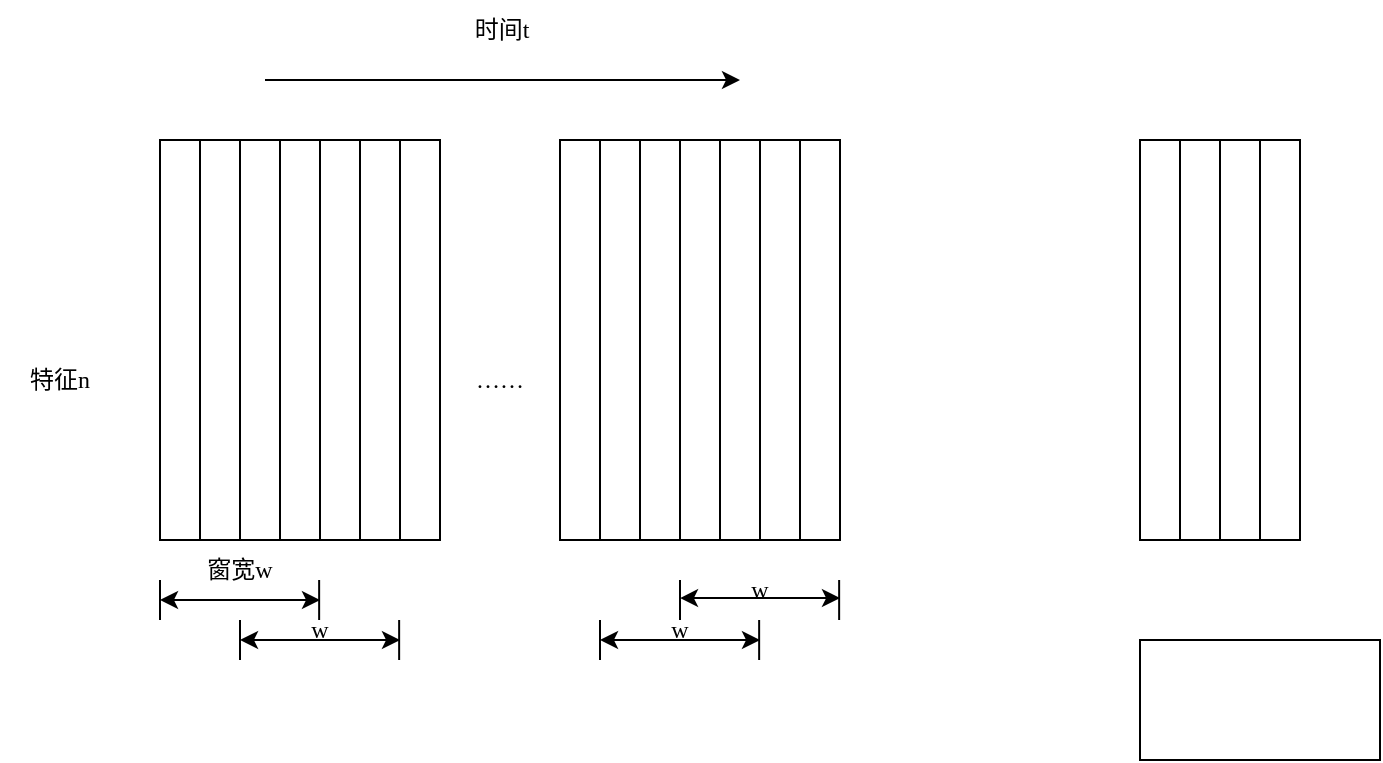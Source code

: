 <mxfile version="24.7.17">
  <diagram name="第 1 页" id="hH8e4RRmNJfC8aRNz_CE">
    <mxGraphModel dx="1163" dy="636" grid="1" gridSize="10" guides="1" tooltips="1" connect="1" arrows="1" fold="1" page="1" pageScale="1" pageWidth="827" pageHeight="1169" math="0" shadow="0">
      <root>
        <mxCell id="0" />
        <mxCell id="1" parent="0" />
        <mxCell id="zTIQcLakTXrFTBq41SmU-1" value="" style="rounded=0;whiteSpace=wrap;html=1;" vertex="1" parent="1">
          <mxGeometry x="120" y="200" width="20" height="200" as="geometry" />
        </mxCell>
        <mxCell id="zTIQcLakTXrFTBq41SmU-2" value="" style="rounded=0;whiteSpace=wrap;html=1;" vertex="1" parent="1">
          <mxGeometry x="140" y="200" width="20" height="200" as="geometry" />
        </mxCell>
        <mxCell id="zTIQcLakTXrFTBq41SmU-3" value="" style="rounded=0;whiteSpace=wrap;html=1;" vertex="1" parent="1">
          <mxGeometry x="160" y="200" width="20" height="200" as="geometry" />
        </mxCell>
        <mxCell id="zTIQcLakTXrFTBq41SmU-4" value="" style="rounded=0;whiteSpace=wrap;html=1;" vertex="1" parent="1">
          <mxGeometry x="180" y="200" width="20" height="200" as="geometry" />
        </mxCell>
        <mxCell id="zTIQcLakTXrFTBq41SmU-5" value="" style="rounded=0;whiteSpace=wrap;html=1;" vertex="1" parent="1">
          <mxGeometry x="200" y="200" width="20" height="200" as="geometry" />
        </mxCell>
        <mxCell id="zTIQcLakTXrFTBq41SmU-6" value="" style="rounded=0;whiteSpace=wrap;html=1;" vertex="1" parent="1">
          <mxGeometry x="220" y="200" width="20" height="200" as="geometry" />
        </mxCell>
        <mxCell id="zTIQcLakTXrFTBq41SmU-7" value="" style="rounded=0;whiteSpace=wrap;html=1;" vertex="1" parent="1">
          <mxGeometry x="240" y="200" width="20" height="200" as="geometry" />
        </mxCell>
        <mxCell id="zTIQcLakTXrFTBq41SmU-14" value="" style="rounded=0;whiteSpace=wrap;html=1;" vertex="1" parent="1">
          <mxGeometry x="320" y="200" width="20" height="200" as="geometry" />
        </mxCell>
        <mxCell id="zTIQcLakTXrFTBq41SmU-15" value="" style="rounded=0;whiteSpace=wrap;html=1;" vertex="1" parent="1">
          <mxGeometry x="340" y="200" width="20" height="200" as="geometry" />
        </mxCell>
        <mxCell id="zTIQcLakTXrFTBq41SmU-16" value="" style="rounded=0;whiteSpace=wrap;html=1;" vertex="1" parent="1">
          <mxGeometry x="360" y="200" width="20" height="200" as="geometry" />
        </mxCell>
        <mxCell id="zTIQcLakTXrFTBq41SmU-17" value="" style="rounded=0;whiteSpace=wrap;html=1;" vertex="1" parent="1">
          <mxGeometry x="380" y="200" width="20" height="200" as="geometry" />
        </mxCell>
        <mxCell id="zTIQcLakTXrFTBq41SmU-18" value="" style="rounded=0;whiteSpace=wrap;html=1;" vertex="1" parent="1">
          <mxGeometry x="400" y="200" width="20" height="200" as="geometry" />
        </mxCell>
        <mxCell id="zTIQcLakTXrFTBq41SmU-19" value="" style="rounded=0;whiteSpace=wrap;html=1;" vertex="1" parent="1">
          <mxGeometry x="420" y="200" width="20" height="200" as="geometry" />
        </mxCell>
        <mxCell id="zTIQcLakTXrFTBq41SmU-20" value="" style="rounded=0;whiteSpace=wrap;html=1;" vertex="1" parent="1">
          <mxGeometry x="440" y="200" width="20" height="200" as="geometry" />
        </mxCell>
        <mxCell id="zTIQcLakTXrFTBq41SmU-21" value="特征&lt;font face=&quot;Times New Roman&quot;&gt;n&lt;/font&gt;" style="text;html=1;align=center;verticalAlign=middle;whiteSpace=wrap;rounded=0;" vertex="1" parent="1">
          <mxGeometry x="40" y="270" width="60" height="100" as="geometry" />
        </mxCell>
        <mxCell id="zTIQcLakTXrFTBq41SmU-22" value="时间&lt;font face=&quot;Times New Roman&quot;&gt;t&lt;/font&gt;" style="text;html=1;align=center;verticalAlign=middle;whiteSpace=wrap;rounded=0;" vertex="1" parent="1">
          <mxGeometry x="261.25" y="130" width="60" height="30" as="geometry" />
        </mxCell>
        <mxCell id="zTIQcLakTXrFTBq41SmU-23" value="" style="endArrow=classic;html=1;rounded=0;" edge="1" parent="1">
          <mxGeometry width="50" height="50" relative="1" as="geometry">
            <mxPoint x="172.5" y="170" as="sourcePoint" />
            <mxPoint x="410" y="170" as="targetPoint" />
          </mxGeometry>
        </mxCell>
        <mxCell id="zTIQcLakTXrFTBq41SmU-24" value="" style="endArrow=classic;startArrow=classic;html=1;rounded=0;" edge="1" parent="1">
          <mxGeometry width="50" height="50" relative="1" as="geometry">
            <mxPoint x="120" y="430" as="sourcePoint" />
            <mxPoint x="200" y="430" as="targetPoint" />
          </mxGeometry>
        </mxCell>
        <mxCell id="zTIQcLakTXrFTBq41SmU-25" value="" style="endArrow=none;html=1;rounded=0;" edge="1" parent="1">
          <mxGeometry width="50" height="50" relative="1" as="geometry">
            <mxPoint x="120" y="440" as="sourcePoint" />
            <mxPoint x="120" y="420" as="targetPoint" />
          </mxGeometry>
        </mxCell>
        <mxCell id="zTIQcLakTXrFTBq41SmU-26" value="" style="endArrow=none;html=1;rounded=0;" edge="1" parent="1">
          <mxGeometry width="50" height="50" relative="1" as="geometry">
            <mxPoint x="199.57" y="440" as="sourcePoint" />
            <mxPoint x="199.57" y="420" as="targetPoint" />
          </mxGeometry>
        </mxCell>
        <mxCell id="zTIQcLakTXrFTBq41SmU-27" value="" style="endArrow=classic;startArrow=classic;html=1;rounded=0;" edge="1" parent="1">
          <mxGeometry width="50" height="50" relative="1" as="geometry">
            <mxPoint x="160" y="450" as="sourcePoint" />
            <mxPoint x="240" y="450" as="targetPoint" />
          </mxGeometry>
        </mxCell>
        <mxCell id="zTIQcLakTXrFTBq41SmU-28" value="" style="endArrow=none;html=1;rounded=0;" edge="1" parent="1">
          <mxGeometry width="50" height="50" relative="1" as="geometry">
            <mxPoint x="160" y="460" as="sourcePoint" />
            <mxPoint x="160" y="440" as="targetPoint" />
          </mxGeometry>
        </mxCell>
        <mxCell id="zTIQcLakTXrFTBq41SmU-29" value="" style="endArrow=none;html=1;rounded=0;" edge="1" parent="1">
          <mxGeometry width="50" height="50" relative="1" as="geometry">
            <mxPoint x="239.57" y="460" as="sourcePoint" />
            <mxPoint x="239.57" y="440" as="targetPoint" />
          </mxGeometry>
        </mxCell>
        <mxCell id="zTIQcLakTXrFTBq41SmU-48" value="窗宽&lt;font face=&quot;Times New Roman&quot;&gt;w&lt;/font&gt;" style="text;html=1;align=center;verticalAlign=middle;whiteSpace=wrap;rounded=0;" vertex="1" parent="1">
          <mxGeometry x="130" y="400" width="60" height="30" as="geometry" />
        </mxCell>
        <mxCell id="zTIQcLakTXrFTBq41SmU-49" value="&lt;font face=&quot;Times New Roman&quot;&gt;w&lt;/font&gt;" style="text;html=1;align=center;verticalAlign=middle;whiteSpace=wrap;rounded=0;" vertex="1" parent="1">
          <mxGeometry x="170" y="430" width="60" height="30" as="geometry" />
        </mxCell>
        <mxCell id="zTIQcLakTXrFTBq41SmU-53" value="" style="endArrow=none;html=1;rounded=0;" edge="1" parent="1">
          <mxGeometry width="50" height="50" relative="1" as="geometry">
            <mxPoint x="380" y="440" as="sourcePoint" />
            <mxPoint x="380" y="420" as="targetPoint" />
          </mxGeometry>
        </mxCell>
        <mxCell id="zTIQcLakTXrFTBq41SmU-54" value="" style="endArrow=none;html=1;rounded=0;" edge="1" parent="1">
          <mxGeometry width="50" height="50" relative="1" as="geometry">
            <mxPoint x="459.57" y="440" as="sourcePoint" />
            <mxPoint x="459.57" y="420" as="targetPoint" />
          </mxGeometry>
        </mxCell>
        <mxCell id="zTIQcLakTXrFTBq41SmU-55" value="&lt;font face=&quot;Times New Roman&quot;&gt;w&lt;/font&gt;" style="text;html=1;align=center;verticalAlign=middle;whiteSpace=wrap;rounded=0;" vertex="1" parent="1">
          <mxGeometry x="390" y="410" width="60" height="30" as="geometry" />
        </mxCell>
        <mxCell id="zTIQcLakTXrFTBq41SmU-56" value="" style="endArrow=none;html=1;rounded=0;" edge="1" parent="1">
          <mxGeometry width="50" height="50" relative="1" as="geometry">
            <mxPoint x="340" y="460" as="sourcePoint" />
            <mxPoint x="340" y="440" as="targetPoint" />
          </mxGeometry>
        </mxCell>
        <mxCell id="zTIQcLakTXrFTBq41SmU-57" value="" style="endArrow=none;html=1;rounded=0;" edge="1" parent="1">
          <mxGeometry width="50" height="50" relative="1" as="geometry">
            <mxPoint x="419.57" y="460" as="sourcePoint" />
            <mxPoint x="419.57" y="440" as="targetPoint" />
          </mxGeometry>
        </mxCell>
        <mxCell id="zTIQcLakTXrFTBq41SmU-58" value="&lt;font face=&quot;Times New Roman&quot;&gt;w&lt;/font&gt;" style="text;html=1;align=center;verticalAlign=middle;whiteSpace=wrap;rounded=0;" vertex="1" parent="1">
          <mxGeometry x="350" y="430" width="60" height="30" as="geometry" />
        </mxCell>
        <mxCell id="zTIQcLakTXrFTBq41SmU-59" value="" style="endArrow=classic;startArrow=classic;html=1;rounded=0;" edge="1" parent="1">
          <mxGeometry width="50" height="50" relative="1" as="geometry">
            <mxPoint x="380" y="429.05" as="sourcePoint" />
            <mxPoint x="460" y="429.05" as="targetPoint" />
          </mxGeometry>
        </mxCell>
        <mxCell id="zTIQcLakTXrFTBq41SmU-60" value="" style="endArrow=classic;startArrow=classic;html=1;rounded=0;" edge="1" parent="1">
          <mxGeometry width="50" height="50" relative="1" as="geometry">
            <mxPoint x="340" y="450" as="sourcePoint" />
            <mxPoint x="420" y="450" as="targetPoint" />
          </mxGeometry>
        </mxCell>
        <mxCell id="zTIQcLakTXrFTBq41SmU-61" value="&lt;font face=&quot;SimSun&quot;&gt;……&lt;/font&gt;" style="text;html=1;align=center;verticalAlign=middle;whiteSpace=wrap;rounded=0;" vertex="1" parent="1">
          <mxGeometry x="260" y="305" width="60" height="30" as="geometry" />
        </mxCell>
        <mxCell id="zTIQcLakTXrFTBq41SmU-62" value="" style="rounded=0;whiteSpace=wrap;html=1;" vertex="1" parent="1">
          <mxGeometry x="610" y="200" width="20" height="200" as="geometry" />
        </mxCell>
        <mxCell id="zTIQcLakTXrFTBq41SmU-63" value="" style="rounded=0;whiteSpace=wrap;html=1;" vertex="1" parent="1">
          <mxGeometry x="650" y="200" width="20" height="200" as="geometry" />
        </mxCell>
        <mxCell id="zTIQcLakTXrFTBq41SmU-64" value="" style="rounded=0;whiteSpace=wrap;html=1;" vertex="1" parent="1">
          <mxGeometry x="670" y="200" width="20" height="200" as="geometry" />
        </mxCell>
        <mxCell id="zTIQcLakTXrFTBq41SmU-65" value="" style="rounded=0;whiteSpace=wrap;html=1;" vertex="1" parent="1">
          <mxGeometry x="630" y="200" width="20" height="200" as="geometry" />
        </mxCell>
        <mxCell id="zTIQcLakTXrFTBq41SmU-66" value="" style="rounded=0;whiteSpace=wrap;html=1;" vertex="1" parent="1">
          <mxGeometry x="610" y="450" width="120" height="60" as="geometry" />
        </mxCell>
      </root>
    </mxGraphModel>
  </diagram>
</mxfile>
